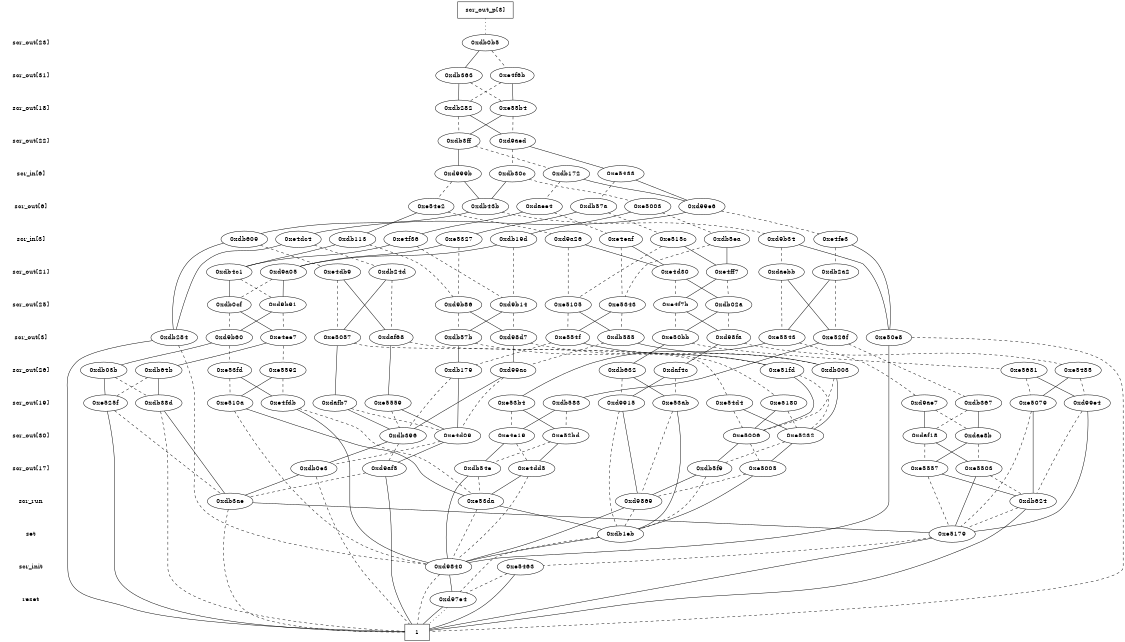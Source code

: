 digraph "DD" {
size = "7.5,10"
center = true;
edge [dir = none];
{ node [shape = plaintext];
  edge [style = invis];
  "CONST NODES" [style = invis];
" scr_out[23] " -> " scr_out[31] " -> " scr_out[18] " -> " scr_out[22] " -> " scr_in[6] " -> " scr_out[6] " -> " scr_in[3] " -> " scr_out[21] " -> " scr_out[25] " -> " scr_out[3] " -> " scr_out[26] " -> " scr_out[19] " -> " scr_out[30] " -> " scr_out[17] " -> " scr_run " -> " set " -> " scr_init " -> " reset " -> "CONST NODES"; 
}
{ rank = same; node [shape = box]; edge [style = invis];
"  scr_out_p[3]  "; }
{ rank = same; " scr_out[23] ";
"0xdb0b5";
}
{ rank = same; " scr_out[31] ";
"0xdb363";
"0xe4f6b";
}
{ rank = same; " scr_out[18] ";
"0xdb282";
"0xe55b4";
}
{ rank = same; " scr_out[22] ";
"0xdb3ff";
"0xd9aed";
}
{ rank = same; " scr_in[6] ";
"0xdb172";
"0xd999b";
"0xdb30c";
"0xe5433";
}
{ rank = same; " scr_out[6] ";
"0xdb57a";
"0xd99e6";
"0xdaee4";
"0xe54e2";
"0xdb43b";
"0xe5003";
}
{ rank = same; " scr_in[3] ";
"0xdb19d";
"0xd9b34";
"0xdb609";
"0xd9a26";
"0xdb113";
"0xe4dc4";
"0xe515c";
"0xe4eaf";
"0xe5327";
"0xdb5ea";
"0xe4fe3";
"0xe4f36";
}
{ rank = same; " scr_out[21] ";
"0xdb2a2";
"0xdb4c1";
"0xe4db9";
"0xe4d30";
"0xd9a05";
"0xe4ff7";
"0xdaebb";
"0xdb24d";
}
{ rank = same; " scr_out[25] ";
"0xe5105";
"0xdb0cf";
"0xe5343";
"0xd9b86";
"0xd9b14";
"0xd9b91";
"0xe4f7b";
"0xdb02a";
}
{ rank = same; " scr_out[3] ";
"0xd98d7";
"0xe554f";
"0xd98fa";
"0xdb585";
"0xe526f";
"0xdb57b";
"0xe5543";
"0xd9b60";
"0xe50e8";
"0xdaf68";
"0xdb284";
"0xe4ee7";
"0xe50bb";
"0xe5057";
}
{ rank = same; " scr_out[26] ";
"0xdaf4c";
"0xe5485";
"0xdb632";
"0xdb03b";
"0xdb179";
"0xe5681";
"0xdb64b";
"0xe5592";
"0xdb003";
"0xd99ac";
"0xe51fd";
"0xe53fd";
}
{ rank = same; " scr_out[19] ";
"0xd99e4";
"0xe525f";
"0xe510a";
"0xe53b4";
"0xd9915";
"0xdb38d";
"0xe5559";
"0xd9ae7";
"0xe54d4";
"0xdafb7";
"0xdb583";
"0xe53ab";
"0xe4fdb";
"0xe5180";
"0xdb367";
"0xe5079";
}
{ rank = same; " scr_out[30] ";
"0xe4e19";
"0xdae8b";
"0xe52bd";
"0xe5006";
"0xdb396";
"0xdaf18";
"0xe4d09";
"0xe5232";
}
{ rank = same; " scr_out[17] ";
"0xe5503";
"0xd9af5";
"0xe4dd5";
"0xdb5f9";
"0xdb0e3";
"0xe5005";
"0xdb54e";
"0xe5557";
}
{ rank = same; " scr_run ";
"0xe53da";
"0xdb3ae";
"0xd9869";
"0xdb624";
}
{ rank = same; " set ";
"0xe5179";
"0xdb1eb";
}
{ rank = same; " scr_init ";
"0xe5463";
"0xd9840";
}
{ rank = same; " reset ";
"0xd97e4";
}
{ rank = same; "CONST NODES";
{ node [shape = box]; "0xd979d";
}
}
"  scr_out_p[3]  " -> "0xdb0b5" [style = dotted];
"0xdb0b5" -> "0xdb363";
"0xdb0b5" -> "0xe4f6b" [style = dashed];
"0xdb363" -> "0xdb282";
"0xdb363" -> "0xe55b4" [style = dashed];
"0xe4f6b" -> "0xe55b4";
"0xe4f6b" -> "0xdb282" [style = dashed];
"0xdb282" -> "0xd9aed";
"0xdb282" -> "0xdb3ff" [style = dashed];
"0xe55b4" -> "0xdb3ff";
"0xe55b4" -> "0xd9aed" [style = dashed];
"0xdb3ff" -> "0xd999b";
"0xdb3ff" -> "0xdb172" [style = dashed];
"0xd9aed" -> "0xe5433";
"0xd9aed" -> "0xdb30c" [style = dashed];
"0xdb172" -> "0xd99e6";
"0xdb172" -> "0xdaee4" [style = dashed];
"0xd999b" -> "0xdb43b";
"0xd999b" -> "0xe54e2" [style = dashed];
"0xdb30c" -> "0xdb43b";
"0xdb30c" -> "0xe5003" [style = dashed];
"0xe5433" -> "0xd99e6";
"0xe5433" -> "0xdb57a" [style = dashed];
"0xdb57a" -> "0xe5327";
"0xdb57a" -> "0xe515c" [style = dashed];
"0xd99e6" -> "0xe4dc4";
"0xd99e6" -> "0xe4fe3" [style = dashed];
"0xdaee4" -> "0xe4f36";
"0xdaee4" -> "0xe4eaf" [style = dashed];
"0xe54e2" -> "0xdb113";
"0xe54e2" -> "0xd9a26" [style = dashed];
"0xdb43b" -> "0xdb609";
"0xdb43b" -> "0xd9b34" [style = dashed];
"0xe5003" -> "0xdb19d";
"0xe5003" -> "0xdb5ea" [style = dashed];
"0xdb19d" -> "0xd9a05";
"0xdb19d" -> "0xd9b14" [style = dashed];
"0xd9b34" -> "0xe50e8";
"0xd9b34" -> "0xdaebb" [style = dashed];
"0xdb609" -> "0xdb284";
"0xdb609" -> "0xe4db9" [style = dashed];
"0xd9a26" -> "0xe4d30";
"0xd9a26" -> "0xe5105" [style = dashed];
"0xdb113" -> "0xdb4c1";
"0xdb113" -> "0xd9b86" [style = dashed];
"0xe4dc4" -> "0xdb284";
"0xe4dc4" -> "0xdb24d" [style = dashed];
"0xe515c" -> "0xe4ff7";
"0xe515c" -> "0xe5105" [style = dashed];
"0xe4eaf" -> "0xe4d30";
"0xe4eaf" -> "0xe5343" [style = dashed];
"0xe5327" -> "0xd9a05";
"0xe5327" -> "0xd9b86" [style = dashed];
"0xdb5ea" -> "0xe4ff7";
"0xdb5ea" -> "0xe5343" [style = dashed];
"0xe4fe3" -> "0xe50e8";
"0xe4fe3" -> "0xdb2a2" [style = dashed];
"0xe4f36" -> "0xdb4c1";
"0xe4f36" -> "0xd9b14" [style = dashed];
"0xdb2a2" -> "0xe5543";
"0xdb2a2" -> "0xe526f" [style = dashed];
"0xdb4c1" -> "0xdb0cf";
"0xdb4c1" -> "0xd9b91" [style = dashed];
"0xe4db9" -> "0xdaf68";
"0xe4db9" -> "0xe5057" [style = dashed];
"0xe4d30" -> "0xdb02a";
"0xe4d30" -> "0xe4f7b" [style = dashed];
"0xd9a05" -> "0xd9b91";
"0xd9a05" -> "0xdb0cf" [style = dashed];
"0xe4ff7" -> "0xe4f7b";
"0xe4ff7" -> "0xdb02a" [style = dashed];
"0xdaebb" -> "0xe526f";
"0xdaebb" -> "0xe5543" [style = dashed];
"0xdb24d" -> "0xe5057";
"0xdb24d" -> "0xdaf68" [style = dashed];
"0xe5105" -> "0xdb585";
"0xe5105" -> "0xe554f" [style = dashed];
"0xdb0cf" -> "0xe4ee7";
"0xdb0cf" -> "0xd9b60" [style = dashed];
"0xe5343" -> "0xe554f";
"0xe5343" -> "0xdb585" [style = dashed];
"0xd9b86" -> "0xd98d7";
"0xd9b86" -> "0xdb57b" [style = dashed];
"0xd9b14" -> "0xdb57b";
"0xd9b14" -> "0xd98d7" [style = dashed];
"0xd9b91" -> "0xd9b60";
"0xd9b91" -> "0xe4ee7" [style = dashed];
"0xe4f7b" -> "0xd98fa";
"0xe4f7b" -> "0xe50bb" [style = dashed];
"0xdb02a" -> "0xe50bb";
"0xdb02a" -> "0xd98fa" [style = dashed];
"0xd98d7" -> "0xd99ac";
"0xd98d7" -> "0xdb003" [style = dashed];
"0xe554f" -> "0xe51fd";
"0xe554f" -> "0xdb179" [style = dashed];
"0xd98fa" -> "0xdaf4c";
"0xd98fa" -> "0xe5485" [style = dashed];
"0xdb585" -> "0xdb003";
"0xdb585" -> "0xd99ac" [style = dashed];
"0xe526f" -> "0xdb583";
"0xe526f" -> "0xdb367" [style = dashed];
"0xdb57b" -> "0xdb179";
"0xdb57b" -> "0xe51fd" [style = dashed];
"0xe5543" -> "0xe53b4";
"0xe5543" -> "0xd9ae7" [style = dashed];
"0xd9b60" -> "0xdb03b";
"0xd9b60" -> "0xe53fd" [style = dashed];
"0xe50e8" -> "0xd9840";
"0xe50e8" -> "0xd979d" [style = dashed];
"0xdaf68" -> "0xe5559";
"0xdaf68" -> "0xe5180" [style = dashed];
"0xdb284" -> "0xd979d";
"0xdb284" -> "0xd9840" [style = dashed];
"0xe4ee7" -> "0xdb64b";
"0xe4ee7" -> "0xe5592" [style = dashed];
"0xe50bb" -> "0xdb632";
"0xe50bb" -> "0xe5681" [style = dashed];
"0xe5057" -> "0xdafb7";
"0xe5057" -> "0xe54d4" [style = dashed];
"0xdaf4c" -> "0xd9915";
"0xdaf4c" -> "0xe53ab" [style = dashed];
"0xe5485" -> "0xe5079";
"0xe5485" -> "0xd99e4" [style = dashed];
"0xdb632" -> "0xe53ab";
"0xdb632" -> "0xd9915" [style = dashed];
"0xdb03b" -> "0xe525f";
"0xdb03b" -> "0xdb38d" [style = dashed];
"0xdb179" -> "0xe4d09";
"0xdb179" -> "0xdb396" [style = dashed];
"0xe5681" -> "0xd99e4";
"0xe5681" -> "0xe5079" [style = dashed];
"0xdb64b" -> "0xdb38d";
"0xdb64b" -> "0xe525f" [style = dashed];
"0xe5592" -> "0xe510a";
"0xe5592" -> "0xe4fdb" [style = dashed];
"0xdb003" -> "0xe5232";
"0xdb003" -> "0xe5006" [style = dashed];
"0xd99ac" -> "0xdb396";
"0xd99ac" -> "0xe4d09" [style = dashed];
"0xe51fd" -> "0xe5006";
"0xe51fd" -> "0xe5232" [style = dashed];
"0xe53fd" -> "0xe4fdb";
"0xe53fd" -> "0xe510a" [style = dashed];
"0xd99e4" -> "0xe5179";
"0xd99e4" -> "0xdb624" [style = dashed];
"0xe525f" -> "0xd979d";
"0xe525f" -> "0xdb3ae" [style = dashed];
"0xe510a" -> "0xe53da";
"0xe510a" -> "0xd9840" [style = dashed];
"0xe53b4" -> "0xe52bd";
"0xe53b4" -> "0xe4e19" [style = dashed];
"0xd9915" -> "0xd9869";
"0xd9915" -> "0xdb1eb" [style = dashed];
"0xdb38d" -> "0xdb3ae";
"0xdb38d" -> "0xd979d" [style = dashed];
"0xe5559" -> "0xe4d09";
"0xe5559" -> "0xdb396" [style = dashed];
"0xd9ae7" -> "0xdaf18";
"0xd9ae7" -> "0xdae8b" [style = dashed];
"0xe54d4" -> "0xe5232";
"0xe54d4" -> "0xe5006" [style = dashed];
"0xdafb7" -> "0xdb396";
"0xdafb7" -> "0xe4d09" [style = dashed];
"0xdb583" -> "0xe4e19";
"0xdb583" -> "0xe52bd" [style = dashed];
"0xe53ab" -> "0xdb1eb";
"0xe53ab" -> "0xd9869" [style = dashed];
"0xe4fdb" -> "0xd9840";
"0xe4fdb" -> "0xe53da" [style = dashed];
"0xe5180" -> "0xe5006";
"0xe5180" -> "0xe5232" [style = dashed];
"0xdb367" -> "0xdae8b";
"0xdb367" -> "0xdaf18" [style = dashed];
"0xe5079" -> "0xdb624";
"0xe5079" -> "0xe5179" [style = dashed];
"0xe4e19" -> "0xdb54e";
"0xe4e19" -> "0xe4dd5" [style = dashed];
"0xdae8b" -> "0xe5557";
"0xdae8b" -> "0xe5503" [style = dashed];
"0xe52bd" -> "0xe4dd5";
"0xe52bd" -> "0xdb54e" [style = dashed];
"0xe5006" -> "0xdb5f9";
"0xe5006" -> "0xe5005" [style = dashed];
"0xdb396" -> "0xdb0e3";
"0xdb396" -> "0xd9af5" [style = dashed];
"0xdaf18" -> "0xe5503";
"0xdaf18" -> "0xe5557" [style = dashed];
"0xe4d09" -> "0xd9af5";
"0xe4d09" -> "0xdb0e3" [style = dashed];
"0xe5232" -> "0xe5005";
"0xe5232" -> "0xdb5f9" [style = dashed];
"0xe5503" -> "0xe5179";
"0xe5503" -> "0xdb624" [style = dashed];
"0xd9af5" -> "0xd979d";
"0xd9af5" -> "0xdb3ae" [style = dashed];
"0xe4dd5" -> "0xe53da";
"0xe4dd5" -> "0xd9840" [style = dashed];
"0xdb5f9" -> "0xd9869";
"0xdb5f9" -> "0xdb1eb" [style = dashed];
"0xdb0e3" -> "0xdb3ae";
"0xdb0e3" -> "0xd979d" [style = dashed];
"0xe5005" -> "0xdb1eb";
"0xe5005" -> "0xd9869" [style = dashed];
"0xdb54e" -> "0xd9840";
"0xdb54e" -> "0xe53da" [style = dashed];
"0xe5557" -> "0xdb624";
"0xe5557" -> "0xe5179" [style = dashed];
"0xe53da" -> "0xdb1eb";
"0xe53da" -> "0xd9840" [style = dashed];
"0xdb3ae" -> "0xe5179";
"0xdb3ae" -> "0xd979d" [style = dashed];
"0xd9869" -> "0xd9840";
"0xd9869" -> "0xdb1eb" [style = dashed];
"0xdb624" -> "0xd979d";
"0xdb624" -> "0xe5179" [style = dashed];
"0xe5179" -> "0xd979d";
"0xe5179" -> "0xe5463" [style = dashed];
"0xdb1eb" -> "0xd9840";
"0xdb1eb" -> "0xd97e4" [style = dashed];
"0xe5463" -> "0xd979d";
"0xe5463" -> "0xd97e4" [style = dashed];
"0xd9840" -> "0xd97e4";
"0xd9840" -> "0xd979d" [style = dashed];
"0xd97e4" -> "0xd979d";
"0xd97e4" -> "0xd979d" [style = dotted];
"0xd979d" [label = "1"];
}
